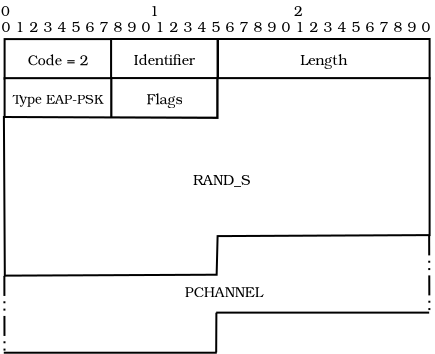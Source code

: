 <?xml version="1.0" encoding="UTF-8"?>
<dia:diagram xmlns:dia="http://www.lysator.liu.se/~alla/dia/">
  <dia:layer name="Фон" visible="true" active="true">
    <dia:group>
      <dia:object type="Flowchart - Box" version="0" id="O0">
        <dia:attribute name="obj_pos">
          <dia:point val="0.555,2.2"/>
        </dia:attribute>
        <dia:attribute name="obj_bb">
          <dia:rectangle val="0.505,2.15;5.955,4.232"/>
        </dia:attribute>
        <dia:attribute name="elem_corner">
          <dia:point val="0.555,2.2"/>
        </dia:attribute>
        <dia:attribute name="elem_width">
          <dia:real val="5.35"/>
        </dia:attribute>
        <dia:attribute name="elem_height">
          <dia:real val="1.982"/>
        </dia:attribute>
        <dia:attribute name="border_width">
          <dia:real val="0.1"/>
        </dia:attribute>
        <dia:attribute name="show_background">
          <dia:boolean val="false"/>
        </dia:attribute>
        <dia:attribute name="padding">
          <dia:real val="0.5"/>
        </dia:attribute>
        <dia:attribute name="text">
          <dia:composite type="text">
            <dia:attribute name="string">
              <dia:string>#Code = 2#</dia:string>
            </dia:attribute>
            <dia:attribute name="font">
              <dia:font family="TeX Gyre Bonum" style="0" name="Courier"/>
            </dia:attribute>
            <dia:attribute name="height">
              <dia:real val="0.882"/>
            </dia:attribute>
            <dia:attribute name="pos">
              <dia:point val="3.23,3.505"/>
            </dia:attribute>
            <dia:attribute name="color">
              <dia:color val="#000000"/>
            </dia:attribute>
            <dia:attribute name="alignment">
              <dia:enum val="1"/>
            </dia:attribute>
          </dia:composite>
        </dia:attribute>
      </dia:object>
      <dia:object type="Standard - Text" version="1" id="O1">
        <dia:attribute name="obj_pos">
          <dia:point val="0.405,1.85"/>
        </dia:attribute>
        <dia:attribute name="obj_bb">
          <dia:rectangle val="0.405,1.095;22.043,2.04"/>
        </dia:attribute>
        <dia:attribute name="text">
          <dia:composite type="text">
            <dia:attribute name="string">
              <dia:string>#0 1 2 3 4 5 6 7 8 9 0 1 2 3 4 5 6 7 8 9 0 1 2 3 4 5 6 7 8 9 0 1 2#</dia:string>
            </dia:attribute>
            <dia:attribute name="font">
              <dia:font family="TeX Gyre Bonum" style="0" name="Courier"/>
            </dia:attribute>
            <dia:attribute name="height">
              <dia:real val="0.882"/>
            </dia:attribute>
            <dia:attribute name="pos">
              <dia:point val="0.405,1.85"/>
            </dia:attribute>
            <dia:attribute name="color">
              <dia:color val="#000000"/>
            </dia:attribute>
            <dia:attribute name="alignment">
              <dia:enum val="0"/>
            </dia:attribute>
          </dia:composite>
        </dia:attribute>
        <dia:attribute name="valign">
          <dia:enum val="3"/>
        </dia:attribute>
      </dia:object>
      <dia:object type="Standard - Text" version="1" id="O2">
        <dia:attribute name="obj_pos">
          <dia:point val="0.375,1.05"/>
        </dia:attribute>
        <dia:attribute name="obj_bb">
          <dia:rectangle val="0.375,0.295;20.8,1.24"/>
        </dia:attribute>
        <dia:attribute name="text">
          <dia:composite type="text">
            <dia:attribute name="string">
              <dia:string>#0                            1                           2                            3#</dia:string>
            </dia:attribute>
            <dia:attribute name="font">
              <dia:font family="TeX Gyre Bonum" style="0" name="Courier"/>
            </dia:attribute>
            <dia:attribute name="height">
              <dia:real val="0.882"/>
            </dia:attribute>
            <dia:attribute name="pos">
              <dia:point val="0.375,1.05"/>
            </dia:attribute>
            <dia:attribute name="color">
              <dia:color val="#000000"/>
            </dia:attribute>
            <dia:attribute name="alignment">
              <dia:enum val="0"/>
            </dia:attribute>
          </dia:composite>
        </dia:attribute>
        <dia:attribute name="valign">
          <dia:enum val="3"/>
        </dia:attribute>
      </dia:object>
      <dia:object type="Flowchart - Box" version="0" id="O3">
        <dia:attribute name="obj_pos">
          <dia:point val="5.88,2.195"/>
        </dia:attribute>
        <dia:attribute name="obj_bb">
          <dia:rectangle val="5.83,2.145;11.253,4.227"/>
        </dia:attribute>
        <dia:attribute name="elem_corner">
          <dia:point val="5.88,2.195"/>
        </dia:attribute>
        <dia:attribute name="elem_width">
          <dia:real val="5.323"/>
        </dia:attribute>
        <dia:attribute name="elem_height">
          <dia:real val="1.982"/>
        </dia:attribute>
        <dia:attribute name="border_width">
          <dia:real val="0.1"/>
        </dia:attribute>
        <dia:attribute name="show_background">
          <dia:boolean val="false"/>
        </dia:attribute>
        <dia:attribute name="padding">
          <dia:real val="0.5"/>
        </dia:attribute>
        <dia:attribute name="text">
          <dia:composite type="text">
            <dia:attribute name="string">
              <dia:string>#Identifier#</dia:string>
            </dia:attribute>
            <dia:attribute name="font">
              <dia:font family="TeX Gyre Bonum" style="0" name="Courier"/>
            </dia:attribute>
            <dia:attribute name="height">
              <dia:real val="0.882"/>
            </dia:attribute>
            <dia:attribute name="pos">
              <dia:point val="8.541,3.5"/>
            </dia:attribute>
            <dia:attribute name="color">
              <dia:color val="#000000"/>
            </dia:attribute>
            <dia:attribute name="alignment">
              <dia:enum val="1"/>
            </dia:attribute>
          </dia:composite>
        </dia:attribute>
      </dia:object>
      <dia:object type="Flowchart - Box" version="0" id="O4">
        <dia:attribute name="obj_pos">
          <dia:point val="0.555,4.154"/>
        </dia:attribute>
        <dia:attribute name="obj_bb">
          <dia:rectangle val="0.505,4.104;5.95,6.186"/>
        </dia:attribute>
        <dia:attribute name="elem_corner">
          <dia:point val="0.555,4.154"/>
        </dia:attribute>
        <dia:attribute name="elem_width">
          <dia:real val="5.345"/>
        </dia:attribute>
        <dia:attribute name="elem_height">
          <dia:real val="1.982"/>
        </dia:attribute>
        <dia:attribute name="border_width">
          <dia:real val="0.1"/>
        </dia:attribute>
        <dia:attribute name="show_background">
          <dia:boolean val="false"/>
        </dia:attribute>
        <dia:attribute name="padding">
          <dia:real val="0.1"/>
        </dia:attribute>
        <dia:attribute name="text">
          <dia:composite type="text">
            <dia:attribute name="string">
              <dia:string>#Type EAP-PSK#</dia:string>
            </dia:attribute>
            <dia:attribute name="font">
              <dia:font family="TeX Gyre Bonum" style="0" name="Courier"/>
            </dia:attribute>
            <dia:attribute name="height">
              <dia:real val="0.811"/>
            </dia:attribute>
            <dia:attribute name="pos">
              <dia:point val="3.228,5.434"/>
            </dia:attribute>
            <dia:attribute name="color">
              <dia:color val="#000000"/>
            </dia:attribute>
            <dia:attribute name="alignment">
              <dia:enum val="1"/>
            </dia:attribute>
          </dia:composite>
        </dia:attribute>
      </dia:object>
      <dia:object type="Flowchart - Box" version="0" id="O5">
        <dia:attribute name="obj_pos">
          <dia:point val="5.895,4.149"/>
        </dia:attribute>
        <dia:attribute name="obj_bb">
          <dia:rectangle val="5.845,4.099;11.245,6.181"/>
        </dia:attribute>
        <dia:attribute name="elem_corner">
          <dia:point val="5.895,4.149"/>
        </dia:attribute>
        <dia:attribute name="elem_width">
          <dia:real val="5.3"/>
        </dia:attribute>
        <dia:attribute name="elem_height">
          <dia:real val="1.982"/>
        </dia:attribute>
        <dia:attribute name="border_width">
          <dia:real val="0.1"/>
        </dia:attribute>
        <dia:attribute name="show_background">
          <dia:boolean val="false"/>
        </dia:attribute>
        <dia:attribute name="padding">
          <dia:real val="0.5"/>
        </dia:attribute>
        <dia:attribute name="text">
          <dia:composite type="text">
            <dia:attribute name="string">
              <dia:string>#Flags#</dia:string>
            </dia:attribute>
            <dia:attribute name="font">
              <dia:font family="TeX Gyre Bonum" style="0" name="Courier"/>
            </dia:attribute>
            <dia:attribute name="height">
              <dia:real val="0.882"/>
            </dia:attribute>
            <dia:attribute name="pos">
              <dia:point val="8.545,5.454"/>
            </dia:attribute>
            <dia:attribute name="color">
              <dia:color val="#000000"/>
            </dia:attribute>
            <dia:attribute name="alignment">
              <dia:enum val="1"/>
            </dia:attribute>
          </dia:composite>
        </dia:attribute>
      </dia:object>
      <dia:object type="Flowchart - Box" version="0" id="O6">
        <dia:attribute name="obj_pos">
          <dia:point val="11.225,2.195"/>
        </dia:attribute>
        <dia:attribute name="obj_bb">
          <dia:rectangle val="11.175,2.145;21.855,4.227"/>
        </dia:attribute>
        <dia:attribute name="elem_corner">
          <dia:point val="11.225,2.195"/>
        </dia:attribute>
        <dia:attribute name="elem_width">
          <dia:real val="10.58"/>
        </dia:attribute>
        <dia:attribute name="elem_height">
          <dia:real val="1.982"/>
        </dia:attribute>
        <dia:attribute name="border_width">
          <dia:real val="0.1"/>
        </dia:attribute>
        <dia:attribute name="show_background">
          <dia:boolean val="false"/>
        </dia:attribute>
        <dia:attribute name="padding">
          <dia:real val="0.5"/>
        </dia:attribute>
        <dia:attribute name="text">
          <dia:composite type="text">
            <dia:attribute name="string">
              <dia:string>#Length#</dia:string>
            </dia:attribute>
            <dia:attribute name="font">
              <dia:font family="TeX Gyre Bonum" style="0" name="Courier"/>
            </dia:attribute>
            <dia:attribute name="height">
              <dia:real val="0.882"/>
            </dia:attribute>
            <dia:attribute name="pos">
              <dia:point val="16.515,3.5"/>
            </dia:attribute>
            <dia:attribute name="color">
              <dia:color val="#000000"/>
            </dia:attribute>
            <dia:attribute name="alignment">
              <dia:enum val="1"/>
            </dia:attribute>
          </dia:composite>
        </dia:attribute>
      </dia:object>
      <dia:object type="Standard - Polygon" version="0" id="O7">
        <dia:attribute name="obj_pos">
          <dia:point val="0.52,6.095"/>
        </dia:attribute>
        <dia:attribute name="obj_bb">
          <dia:rectangle val="0.47,4.1;21.855,14.077"/>
        </dia:attribute>
        <dia:attribute name="poly_points">
          <dia:point val="0.52,6.095"/>
          <dia:point val="11.203,6.141"/>
          <dia:point val="11.205,4.15"/>
          <dia:point val="21.805,4.15"/>
          <dia:point val="21.805,12"/>
          <dia:point val="11.205,12.05"/>
          <dia:point val="11.157,13.981"/>
          <dia:point val="0.566,14.027"/>
        </dia:attribute>
        <dia:attribute name="show_background">
          <dia:boolean val="true"/>
        </dia:attribute>
      </dia:object>
      <dia:object type="Standard - Text" version="1" id="O8">
        <dia:attribute name="obj_pos">
          <dia:point val="9.98,9.5"/>
        </dia:attribute>
        <dia:attribute name="obj_bb">
          <dia:rectangle val="9.98,8.745;12.873,9.69"/>
        </dia:attribute>
        <dia:attribute name="text">
          <dia:composite type="text">
            <dia:attribute name="string">
              <dia:string>#RAND_S#</dia:string>
            </dia:attribute>
            <dia:attribute name="font">
              <dia:font family="TeX Gyre Bonum" style="0" name="Courier"/>
            </dia:attribute>
            <dia:attribute name="height">
              <dia:real val="0.882"/>
            </dia:attribute>
            <dia:attribute name="pos">
              <dia:point val="9.98,9.5"/>
            </dia:attribute>
            <dia:attribute name="color">
              <dia:color val="#000000"/>
            </dia:attribute>
            <dia:attribute name="alignment">
              <dia:enum val="0"/>
            </dia:attribute>
          </dia:composite>
        </dia:attribute>
        <dia:attribute name="valign">
          <dia:enum val="3"/>
        </dia:attribute>
      </dia:object>
      <dia:object type="Standard - Line" version="0" id="O9">
        <dia:attribute name="obj_pos">
          <dia:point val="11.144,15.877"/>
        </dia:attribute>
        <dia:attribute name="obj_bb">
          <dia:rectangle val="11.084,15.826;11.194,17.917"/>
        </dia:attribute>
        <dia:attribute name="conn_endpoints">
          <dia:point val="11.144,15.877"/>
          <dia:point val="11.134,17.866"/>
        </dia:attribute>
        <dia:attribute name="numcp">
          <dia:int val="1"/>
        </dia:attribute>
      </dia:object>
      <dia:object type="Standard - Line" version="0" id="O10">
        <dia:attribute name="obj_pos">
          <dia:point val="0.543,14.043"/>
        </dia:attribute>
        <dia:attribute name="obj_bb">
          <dia:rectangle val="0.493,13.993;0.6,17.938"/>
        </dia:attribute>
        <dia:attribute name="conn_endpoints">
          <dia:point val="0.543,14.043"/>
          <dia:point val="0.55,17.887"/>
        </dia:attribute>
        <dia:attribute name="numcp">
          <dia:int val="1"/>
        </dia:attribute>
        <dia:attribute name="line_style">
          <dia:enum val="3"/>
        </dia:attribute>
      </dia:object>
      <dia:object type="Standard - Line" version="0" id="O11">
        <dia:attribute name="obj_pos">
          <dia:point val="0.514,17.881"/>
        </dia:attribute>
        <dia:attribute name="obj_bb">
          <dia:rectangle val="0.464,17.831;11.214,17.931"/>
        </dia:attribute>
        <dia:attribute name="conn_endpoints">
          <dia:point val="0.514,17.881"/>
          <dia:point val="11.164,17.881"/>
        </dia:attribute>
        <dia:attribute name="numcp">
          <dia:int val="1"/>
        </dia:attribute>
      </dia:object>
      <dia:object type="Standard - Line" version="0" id="O12">
        <dia:attribute name="obj_pos">
          <dia:point val="11.134,15.876"/>
        </dia:attribute>
        <dia:attribute name="obj_bb">
          <dia:rectangle val="11.084,15.826;21.834,15.926"/>
        </dia:attribute>
        <dia:attribute name="conn_endpoints">
          <dia:point val="11.134,15.876"/>
          <dia:point val="21.784,15.876"/>
        </dia:attribute>
        <dia:attribute name="numcp">
          <dia:int val="1"/>
        </dia:attribute>
      </dia:object>
      <dia:object type="Standard - Text" version="1" id="O13">
        <dia:attribute name="obj_pos">
          <dia:point val="9.559,15.102"/>
        </dia:attribute>
        <dia:attribute name="obj_bb">
          <dia:rectangle val="9.559,14.347;13.531,15.292"/>
        </dia:attribute>
        <dia:attribute name="text">
          <dia:composite type="text">
            <dia:attribute name="string">
              <dia:string>#PCHANNEL#</dia:string>
            </dia:attribute>
            <dia:attribute name="font">
              <dia:font family="TeX Gyre Bonum" style="0" name="Courier"/>
            </dia:attribute>
            <dia:attribute name="height">
              <dia:real val="0.882"/>
            </dia:attribute>
            <dia:attribute name="pos">
              <dia:point val="9.559,15.102"/>
            </dia:attribute>
            <dia:attribute name="color">
              <dia:color val="#000000"/>
            </dia:attribute>
            <dia:attribute name="alignment">
              <dia:enum val="0"/>
            </dia:attribute>
          </dia:composite>
        </dia:attribute>
        <dia:attribute name="valign">
          <dia:enum val="3"/>
        </dia:attribute>
      </dia:object>
      <dia:object type="Standard - Line" version="0" id="O14">
        <dia:attribute name="obj_pos">
          <dia:point val="21.782,12.016"/>
        </dia:attribute>
        <dia:attribute name="obj_bb">
          <dia:rectangle val="21.732,11.966;21.845,16.0"/>
        </dia:attribute>
        <dia:attribute name="conn_endpoints">
          <dia:point val="21.782,12.016"/>
          <dia:point val="21.794,15.95"/>
        </dia:attribute>
        <dia:attribute name="numcp">
          <dia:int val="1"/>
        </dia:attribute>
        <dia:attribute name="line_style">
          <dia:enum val="3"/>
        </dia:attribute>
      </dia:object>
    </dia:group>
  </dia:layer>
</dia:diagram>
